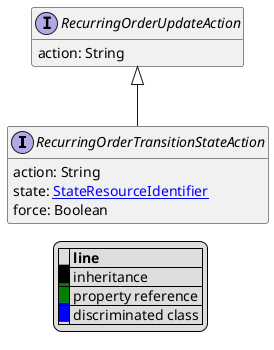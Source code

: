 @startuml

hide empty fields
hide empty methods
legend
|= |= line |
|<back:black>   </back>| inheritance |
|<back:green>   </back>| property reference |
|<back:blue>   </back>| discriminated class |
endlegend
interface RecurringOrderTransitionStateAction [[RecurringOrderTransitionStateAction.svg]] extends RecurringOrderUpdateAction {
    action: String
    state: [[StateResourceIdentifier.svg StateResourceIdentifier]]
    force: Boolean
}
interface RecurringOrderUpdateAction [[RecurringOrderUpdateAction.svg]]  {
    action: String
}





@enduml
